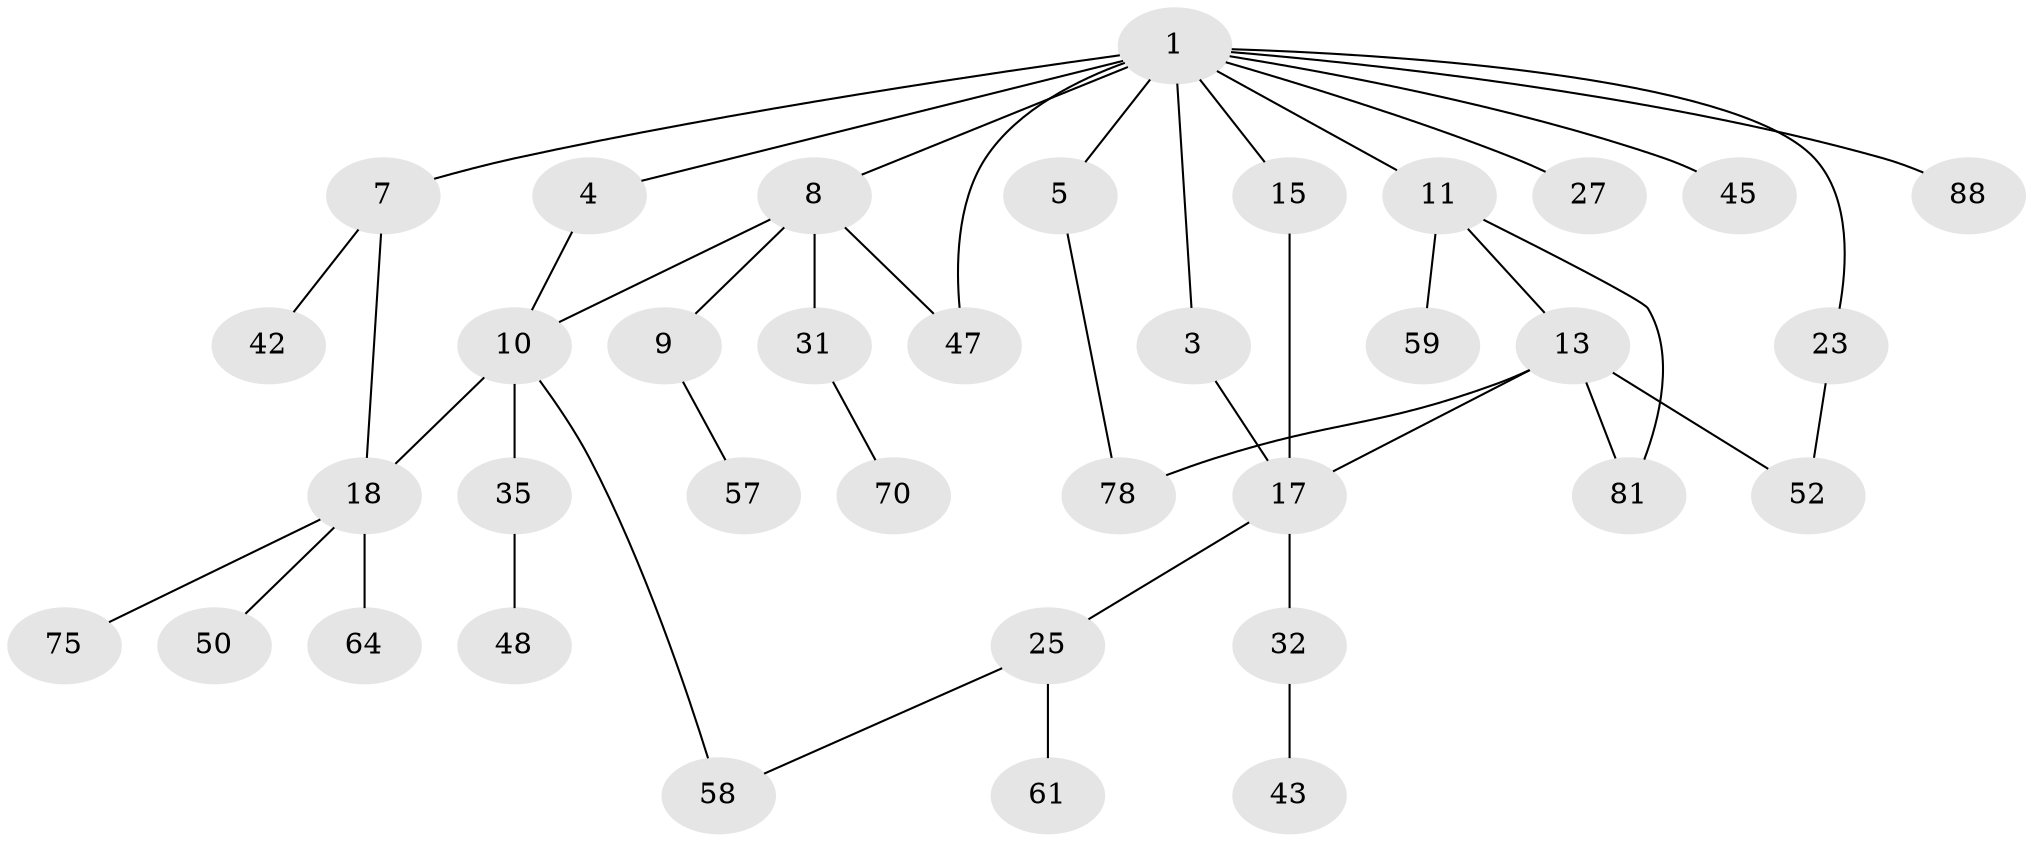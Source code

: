 // original degree distribution, {6: 0.02197802197802198, 7: 0.01098901098901099, 3: 0.14285714285714285, 4: 0.12087912087912088, 2: 0.26373626373626374, 5: 0.03296703296703297, 1: 0.4065934065934066}
// Generated by graph-tools (version 1.1) at 2025/16/03/04/25 18:16:52]
// undirected, 36 vertices, 44 edges
graph export_dot {
graph [start="1"]
  node [color=gray90,style=filled];
  1 [super="+2"];
  3 [super="+91+65"];
  4 [super="+79+71"];
  5 [super="+46+55"];
  7 [super="+12"];
  8 [super="+28+34"];
  9 [super="+19"];
  10 [super="+76+72+16"];
  11;
  13 [super="+14+44+29+20+69"];
  15;
  17 [super="+68+22"];
  18 [super="+62"];
  23 [super="+41"];
  25 [super="+37"];
  27;
  31 [super="+80"];
  32 [super="+36+54"];
  35;
  42 [super="+51"];
  43;
  45;
  47 [super="+53+74+56"];
  48;
  50 [super="+90+73"];
  52;
  57;
  58;
  59;
  61;
  64;
  70;
  75;
  78;
  81 [super="+82"];
  88;
  1 -- 4;
  1 -- 5;
  1 -- 8 [weight=2];
  1 -- 15;
  1 -- 27;
  1 -- 3;
  1 -- 7;
  1 -- 11;
  1 -- 45;
  1 -- 47;
  1 -- 23;
  1 -- 88;
  3 -- 17;
  4 -- 10;
  5 -- 78;
  7 -- 42;
  7 -- 18;
  8 -- 9;
  8 -- 31;
  8 -- 47;
  8 -- 10;
  9 -- 57;
  10 -- 58;
  10 -- 35 [weight=2];
  10 -- 18;
  11 -- 13;
  11 -- 59;
  11 -- 81;
  13 -- 81;
  13 -- 52;
  13 -- 78;
  13 -- 17;
  15 -- 17;
  17 -- 32;
  17 -- 25;
  18 -- 50;
  18 -- 64;
  18 -- 75;
  23 -- 52;
  25 -- 58;
  25 -- 61;
  31 -- 70;
  32 -- 43;
  35 -- 48;
}

